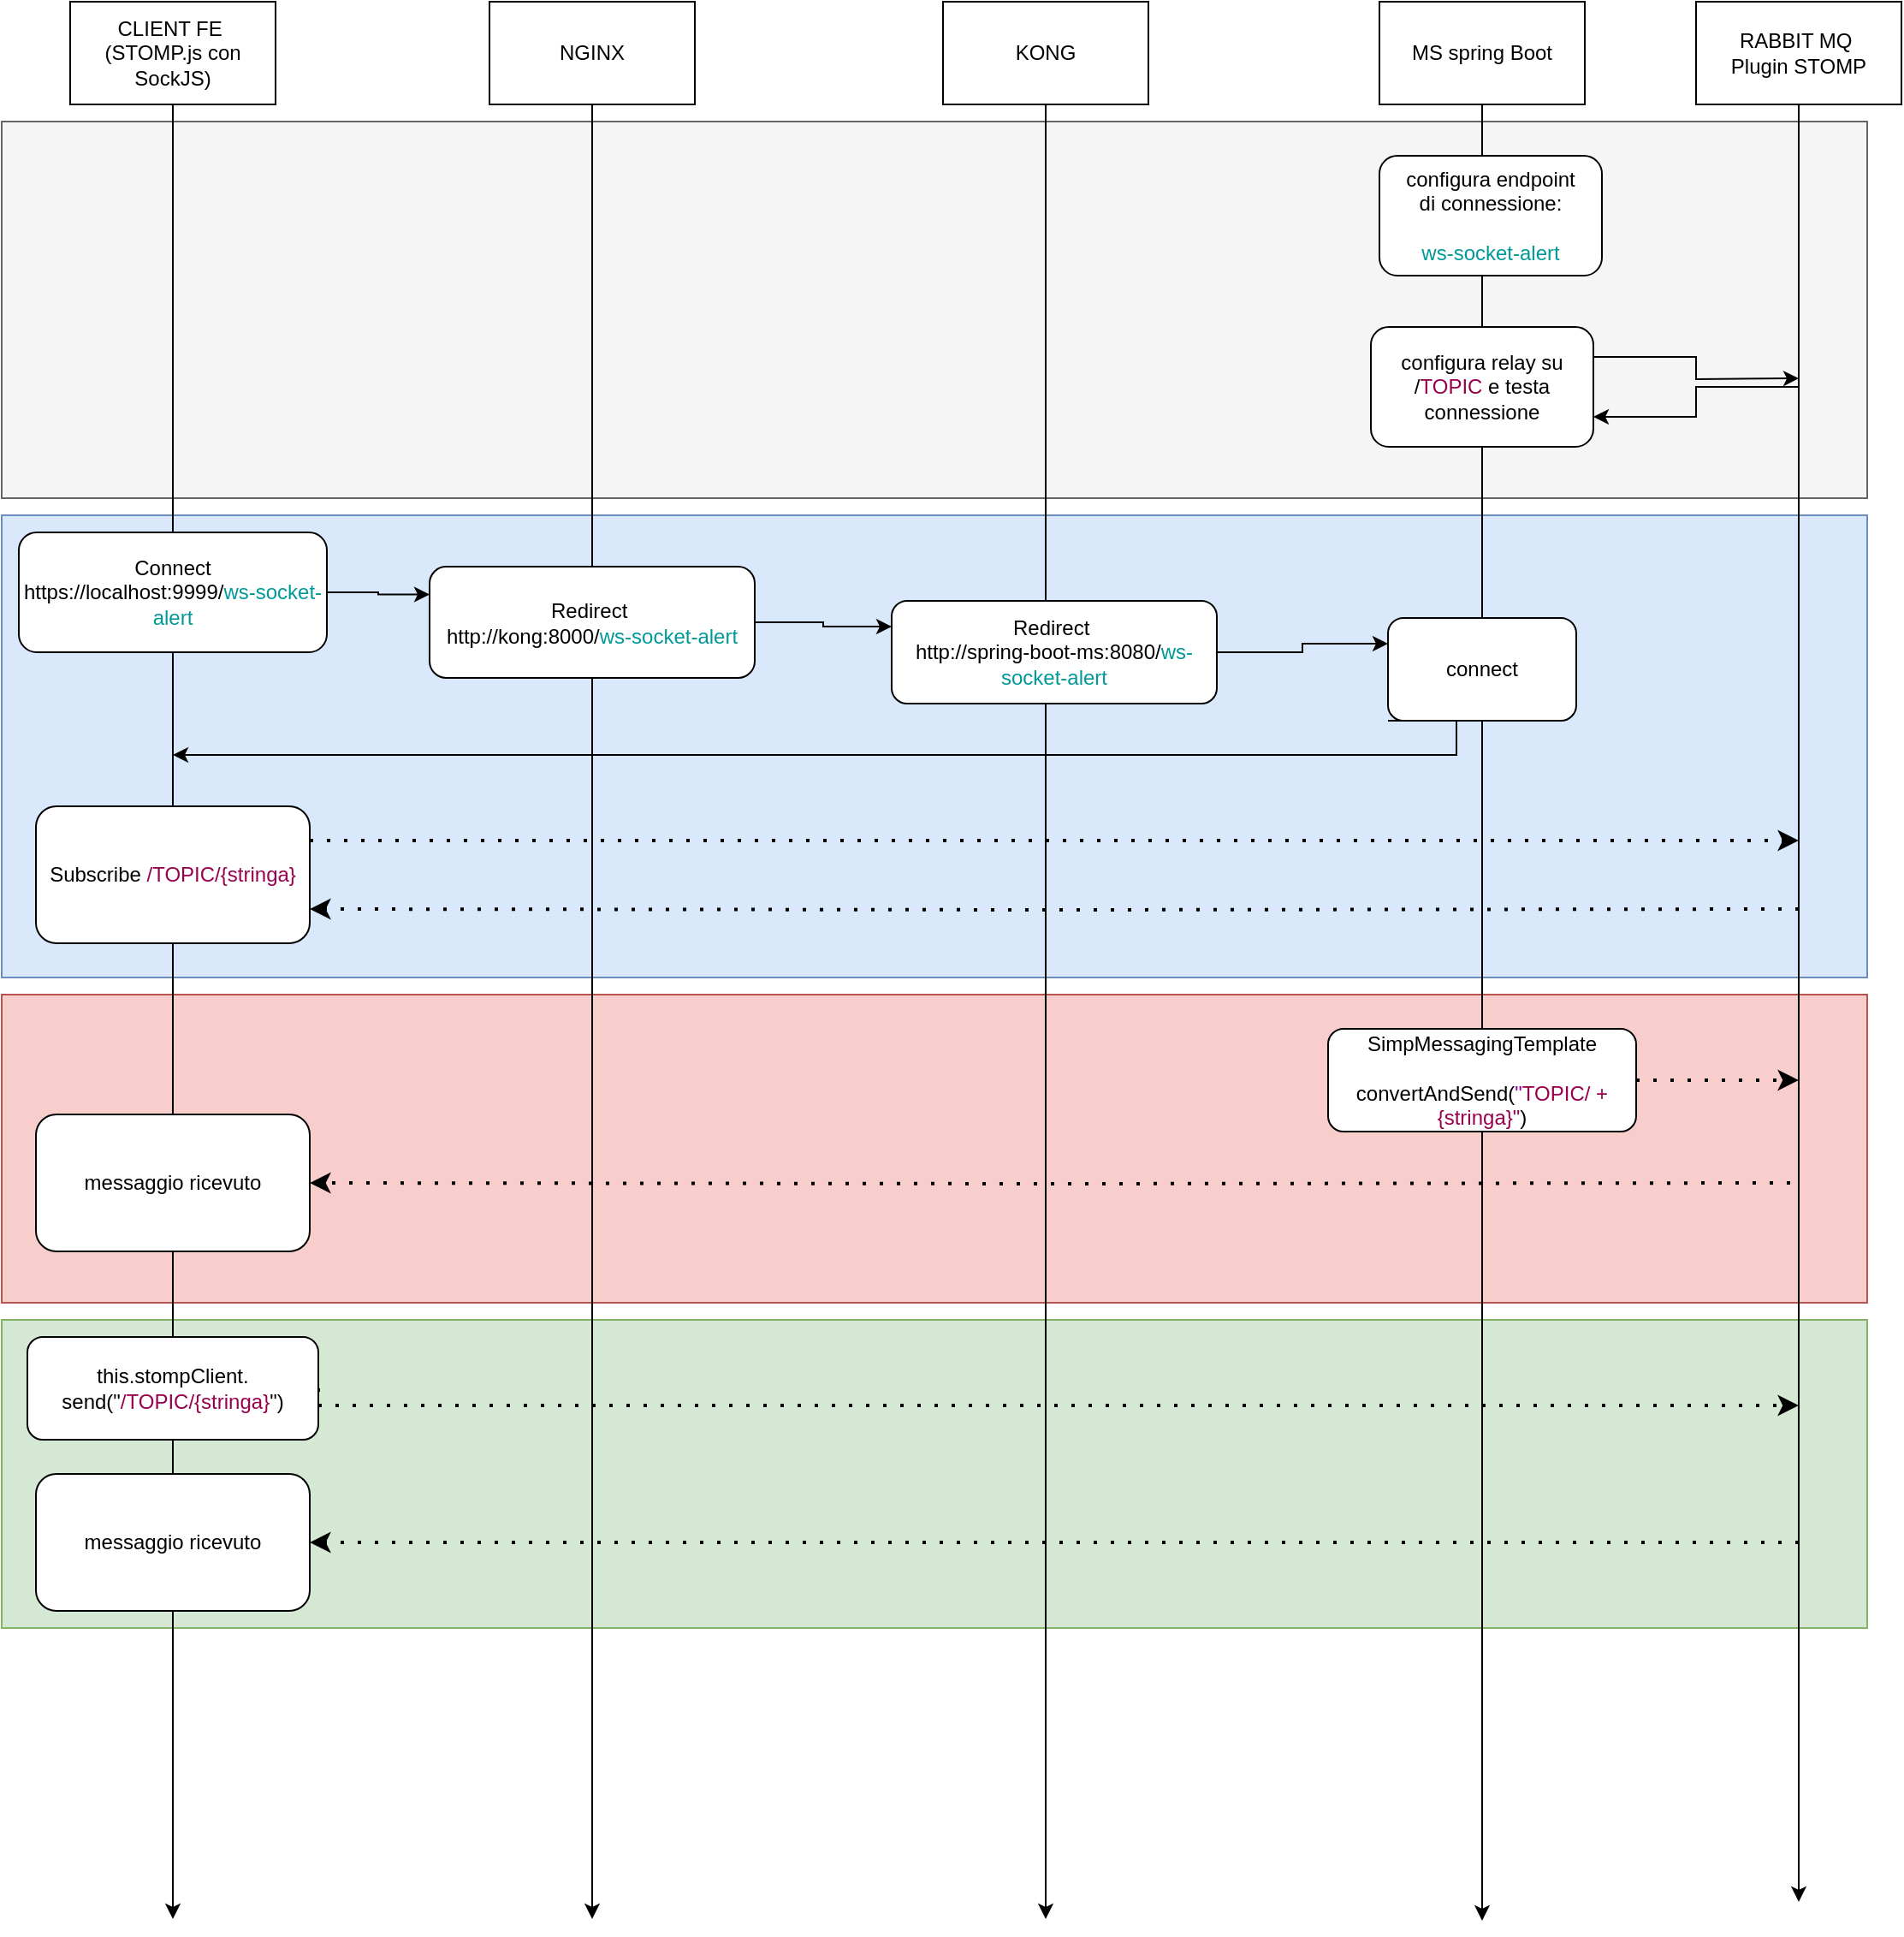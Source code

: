 <mxfile version="12.6.5" type="device"><diagram id="bBDGCYUgW9KpQRgpBJ2B" name="Page-1"><mxGraphModel dx="1533" dy="2183" grid="1" gridSize="10" guides="1" tooltips="1" connect="1" arrows="1" fold="1" page="1" pageScale="1" pageWidth="827" pageHeight="1169" math="0" shadow="0"><root><mxCell id="0"/><mxCell id="1" parent="0"/><mxCell id="k0odhbEhyV7UoHY6miNA-11" value="" style="rounded=0;whiteSpace=wrap;html=1;fillColor=#d5e8d4;strokeColor=#82b366;" vertex="1" parent="1"><mxGeometry x="20" y="710" width="1090" height="180" as="geometry"/></mxCell><mxCell id="k0odhbEhyV7UoHY6miNA-1" value="" style="rounded=0;whiteSpace=wrap;html=1;fillColor=#f5f5f5;strokeColor=#666666;fontColor=#333333;" vertex="1" parent="1"><mxGeometry x="20" y="10" width="1090" height="220" as="geometry"/></mxCell><mxCell id="k0odhbEhyV7UoHY6miNA-9" value="" style="rounded=0;whiteSpace=wrap;html=1;fillColor=#f8cecc;strokeColor=#b85450;" vertex="1" parent="1"><mxGeometry x="20" y="520" width="1090" height="180" as="geometry"/></mxCell><mxCell id="k0odhbEhyV7UoHY6miNA-2" value="" style="rounded=0;whiteSpace=wrap;html=1;fillColor=#dae8fc;strokeColor=#6c8ebf;" vertex="1" parent="1"><mxGeometry x="20" y="240" width="1090" height="270" as="geometry"/></mxCell><mxCell id="Y27gWTkfBdgpwluEOVRl-19" value="" style="endArrow=classic;html=1;exitX=0.5;exitY=1;exitDx=0;exitDy=0;" parent="1" source="Y27gWTkfBdgpwluEOVRl-1" edge="1"><mxGeometry width="50" height="50" relative="1" as="geometry"><mxPoint x="130" y="140" as="sourcePoint"/><mxPoint x="120" y="1060" as="targetPoint"/></mxGeometry></mxCell><mxCell id="Y27gWTkfBdgpwluEOVRl-20" value="" style="endArrow=classic;html=1;exitX=0.5;exitY=1;exitDx=0;exitDy=0;" parent="1" source="Y27gWTkfBdgpwluEOVRl-4" edge="1"><mxGeometry width="50" height="50" relative="1" as="geometry"><mxPoint x="364.5" y="70" as="sourcePoint"/><mxPoint x="365" y="1060" as="targetPoint"/></mxGeometry></mxCell><mxCell id="Y27gWTkfBdgpwluEOVRl-21" value="" style="endArrow=classic;html=1;exitX=0.5;exitY=1;exitDx=0;exitDy=0;" parent="1" source="Y27gWTkfBdgpwluEOVRl-11" edge="1"><mxGeometry width="50" height="50" relative="1" as="geometry"><mxPoint x="629.5" y="70" as="sourcePoint"/><mxPoint x="630" y="1060" as="targetPoint"/></mxGeometry></mxCell><mxCell id="Y27gWTkfBdgpwluEOVRl-1" value="CLIENT FE&amp;nbsp;&lt;br&gt;(STOMP.js con SockJS)" style="rounded=0;whiteSpace=wrap;html=1;" parent="1" vertex="1"><mxGeometry x="60" y="-60" width="120" height="60" as="geometry"/></mxCell><mxCell id="Y27gWTkfBdgpwluEOVRl-4" value="NGINX" style="rounded=0;whiteSpace=wrap;html=1;" parent="1" vertex="1"><mxGeometry x="305" y="-60" width="120" height="60" as="geometry"/></mxCell><mxCell id="Y27gWTkfBdgpwluEOVRl-24" style="edgeStyle=orthogonalEdgeStyle;rounded=0;orthogonalLoop=1;jettySize=auto;html=1;exitX=1;exitY=0.5;exitDx=0;exitDy=0;entryX=0;entryY=0.25;entryDx=0;entryDy=0;" parent="1" source="Y27gWTkfBdgpwluEOVRl-6" target="Y27gWTkfBdgpwluEOVRl-8" edge="1"><mxGeometry relative="1" as="geometry"/></mxCell><mxCell id="Y27gWTkfBdgpwluEOVRl-6" value="Connect&lt;br&gt;https://localhost:9999/&lt;font color=&quot;#009999&quot;&gt;ws-socket-alert&lt;/font&gt;" style="rounded=1;whiteSpace=wrap;html=1;" parent="1" vertex="1"><mxGeometry x="30" y="250" width="180" height="70" as="geometry"/></mxCell><mxCell id="Y27gWTkfBdgpwluEOVRl-25" style="edgeStyle=orthogonalEdgeStyle;rounded=0;orthogonalLoop=1;jettySize=auto;html=1;exitX=1;exitY=0.5;exitDx=0;exitDy=0;entryX=0;entryY=0.25;entryDx=0;entryDy=0;" parent="1" source="Y27gWTkfBdgpwluEOVRl-8" target="Y27gWTkfBdgpwluEOVRl-12" edge="1"><mxGeometry relative="1" as="geometry"/></mxCell><mxCell id="Y27gWTkfBdgpwluEOVRl-8" value="Redirect&amp;nbsp;&lt;br&gt;http://kong:8000/&lt;span style=&quot;color: rgb(0 , 153 , 153)&quot;&gt;ws-socket-alert&lt;/span&gt;" style="rounded=1;whiteSpace=wrap;html=1;" parent="1" vertex="1"><mxGeometry x="270" y="270" width="190" height="65" as="geometry"/></mxCell><mxCell id="Y27gWTkfBdgpwluEOVRl-11" value="KONG" style="rounded=0;whiteSpace=wrap;html=1;" parent="1" vertex="1"><mxGeometry x="570" y="-60" width="120" height="60" as="geometry"/></mxCell><mxCell id="Y27gWTkfBdgpwluEOVRl-26" style="edgeStyle=orthogonalEdgeStyle;rounded=0;orthogonalLoop=1;jettySize=auto;html=1;exitX=1;exitY=0.5;exitDx=0;exitDy=0;entryX=0;entryY=0.25;entryDx=0;entryDy=0;" parent="1" source="Y27gWTkfBdgpwluEOVRl-12" target="Y27gWTkfBdgpwluEOVRl-15" edge="1"><mxGeometry relative="1" as="geometry"/></mxCell><mxCell id="Y27gWTkfBdgpwluEOVRl-12" value="Redirect&amp;nbsp;&lt;br&gt;http://spring-boot-ms:8080/&lt;span style=&quot;color: rgb(0 , 153 , 153)&quot;&gt;ws-socket-alert&lt;/span&gt;" style="rounded=1;whiteSpace=wrap;html=1;" parent="1" vertex="1"><mxGeometry x="540" y="290" width="190" height="60" as="geometry"/></mxCell><mxCell id="Y27gWTkfBdgpwluEOVRl-13" value="MS spring Boot" style="rounded=0;whiteSpace=wrap;html=1;" parent="1" vertex="1"><mxGeometry x="825" y="-60" width="120" height="60" as="geometry"/></mxCell><mxCell id="Y27gWTkfBdgpwluEOVRl-14" value="RABBIT MQ&amp;nbsp;&lt;br&gt;Plugin STOMP" style="rounded=0;whiteSpace=wrap;html=1;" parent="1" vertex="1"><mxGeometry x="1010" y="-60" width="120" height="60" as="geometry"/></mxCell><mxCell id="Y27gWTkfBdgpwluEOVRl-27" style="edgeStyle=orthogonalEdgeStyle;rounded=0;orthogonalLoop=1;jettySize=auto;html=1;exitX=0;exitY=1;exitDx=0;exitDy=0;" parent="1" source="Y27gWTkfBdgpwluEOVRl-15" edge="1"><mxGeometry relative="1" as="geometry"><mxPoint x="120" y="380" as="targetPoint"/><Array as="points"><mxPoint x="870" y="380"/></Array></mxGeometry></mxCell><mxCell id="Y27gWTkfBdgpwluEOVRl-28" value="" style="endArrow=classic;html=1;exitX=0.5;exitY=1;exitDx=0;exitDy=0;" parent="1" source="Y27gWTkfBdgpwluEOVRl-14" edge="1"><mxGeometry width="50" height="50" relative="1" as="geometry"><mxPoint x="1069.5" y="70" as="sourcePoint"/><mxPoint x="1070" y="1050" as="targetPoint"/></mxGeometry></mxCell><mxCell id="Y27gWTkfBdgpwluEOVRl-35" style="edgeStyle=orthogonalEdgeStyle;rounded=0;orthogonalLoop=1;jettySize=auto;html=1;exitX=1;exitY=0.25;exitDx=0;exitDy=0;" parent="1" source="Y27gWTkfBdgpwluEOVRl-34" edge="1"><mxGeometry relative="1" as="geometry"><mxPoint x="1070" y="160" as="targetPoint"/></mxGeometry></mxCell><mxCell id="Y27gWTkfBdgpwluEOVRl-36" style="edgeStyle=orthogonalEdgeStyle;rounded=0;orthogonalLoop=1;jettySize=auto;html=1;exitX=1;exitY=0.75;exitDx=0;exitDy=0;entryX=1;entryY=0.75;entryDx=0;entryDy=0;" parent="1" target="Y27gWTkfBdgpwluEOVRl-34" edge="1"><mxGeometry relative="1" as="geometry"><mxPoint x="1070" y="183" as="sourcePoint"/><Array as="points"><mxPoint x="1070" y="165"/><mxPoint x="1010" y="165"/><mxPoint x="1010" y="183"/></Array></mxGeometry></mxCell><mxCell id="Y27gWTkfBdgpwluEOVRl-46" style="edgeStyle=orthogonalEdgeStyle;rounded=0;orthogonalLoop=1;jettySize=auto;html=1;exitX=1;exitY=0.25;exitDx=0;exitDy=0;targetPerimeterSpacing=7;dashed=1;dashPattern=1 4;strokeWidth=2;" parent="1" source="Y27gWTkfBdgpwluEOVRl-37" edge="1"><mxGeometry relative="1" as="geometry"><mxPoint x="1070" y="430" as="targetPoint"/></mxGeometry></mxCell><mxCell id="Y27gWTkfBdgpwluEOVRl-47" style="edgeStyle=orthogonalEdgeStyle;rounded=0;orthogonalLoop=1;jettySize=auto;html=1;targetPerimeterSpacing=7;entryX=1;entryY=0.75;entryDx=0;entryDy=0;dashed=1;dashPattern=1 4;strokeWidth=2;" parent="1" target="Y27gWTkfBdgpwluEOVRl-37" edge="1"><mxGeometry relative="1" as="geometry"><mxPoint x="1070" y="470" as="sourcePoint"/></mxGeometry></mxCell><mxCell id="Y27gWTkfBdgpwluEOVRl-37" value="Subscribe &lt;font color=&quot;#99004d&quot;&gt;/TOPIC/{stringa}&lt;/font&gt;" style="rounded=1;whiteSpace=wrap;html=1;" parent="1" vertex="1"><mxGeometry x="40" y="410" width="160" height="80" as="geometry"/></mxCell><mxCell id="k0odhbEhyV7UoHY6miNA-6" style="edgeStyle=orthogonalEdgeStyle;rounded=0;orthogonalLoop=1;jettySize=auto;html=1;exitX=1;exitY=0.5;exitDx=0;exitDy=0;dashed=1;dashPattern=1 4;strokeWidth=2;" edge="1" parent="1" source="k0odhbEhyV7UoHY6miNA-4"><mxGeometry relative="1" as="geometry"><mxPoint x="1070" y="570" as="targetPoint"/></mxGeometry></mxCell><mxCell id="k0odhbEhyV7UoHY6miNA-7" style="edgeStyle=orthogonalEdgeStyle;rounded=0;orthogonalLoop=1;jettySize=auto;html=1;targetPerimeterSpacing=7;entryX=1;entryY=0.5;entryDx=0;entryDy=0;dashed=1;dashPattern=1 4;strokeWidth=2;" edge="1" parent="1" target="k0odhbEhyV7UoHY6miNA-8"><mxGeometry relative="1" as="geometry"><mxPoint x="1065" y="630" as="sourcePoint"/><mxPoint x="195" y="630" as="targetPoint"/></mxGeometry></mxCell><mxCell id="k0odhbEhyV7UoHY6miNA-8" value="messaggio ricevuto" style="rounded=1;whiteSpace=wrap;html=1;" vertex="1" parent="1"><mxGeometry x="40" y="590" width="160" height="80" as="geometry"/></mxCell><mxCell id="k0odhbEhyV7UoHY6miNA-10" value="" style="endArrow=classic;html=1;exitX=0.5;exitY=1;exitDx=0;exitDy=0;" edge="1" parent="1" source="Y27gWTkfBdgpwluEOVRl-13"><mxGeometry width="50" height="50" relative="1" as="geometry"><mxPoint x="885" as="sourcePoint"/><mxPoint x="885" y="1061" as="targetPoint"/></mxGeometry></mxCell><mxCell id="k0odhbEhyV7UoHY6miNA-4" value="SimpMessagingTemplate&lt;br&gt;&amp;nbsp;&lt;br&gt;convertAndSend(&lt;font color=&quot;#990099&quot;&gt;&quot;&lt;/font&gt;&lt;span style=&quot;color: rgb(153 , 0 , 77)&quot;&gt;TOPIC/ + {stringa}&quot;&lt;/span&gt;)" style="rounded=1;whiteSpace=wrap;html=1;" vertex="1" parent="1"><mxGeometry x="795" y="540" width="180" height="60" as="geometry"/></mxCell><mxCell id="Y27gWTkfBdgpwluEOVRl-16" value="configura endpoint&lt;br&gt;di connessione:&lt;br&gt;&lt;br&gt;&lt;span style=&quot;color: rgb(0 , 153 , 153)&quot;&gt;ws-socket-alert&lt;/span&gt;" style="rounded=1;whiteSpace=wrap;html=1;" parent="1" vertex="1"><mxGeometry x="825" y="30" width="130" height="70" as="geometry"/></mxCell><mxCell id="Y27gWTkfBdgpwluEOVRl-34" value="configura relay su /&lt;span style=&quot;color: rgb(153 , 0 , 77)&quot;&gt;TOPIC&amp;nbsp;&lt;/span&gt;e testa connessione" style="rounded=1;whiteSpace=wrap;html=1;" parent="1" vertex="1"><mxGeometry x="820" y="130" width="130" height="70" as="geometry"/></mxCell><mxCell id="Y27gWTkfBdgpwluEOVRl-15" value="connect" style="rounded=1;whiteSpace=wrap;html=1;" parent="1" vertex="1"><mxGeometry x="830" y="300" width="110" height="60" as="geometry"/></mxCell><mxCell id="k0odhbEhyV7UoHY6miNA-13" style="edgeStyle=orthogonalEdgeStyle;rounded=0;orthogonalLoop=1;jettySize=auto;html=1;targetPerimeterSpacing=7;entryX=1;entryY=0.5;entryDx=0;entryDy=0;dashed=1;dashPattern=1 4;strokeWidth=2;" edge="1" parent="1" target="k0odhbEhyV7UoHY6miNA-14"><mxGeometry relative="1" as="geometry"><mxPoint x="1070" y="840" as="sourcePoint"/><mxPoint x="195" y="820" as="targetPoint"/><Array as="points"><mxPoint x="1065" y="840"/></Array></mxGeometry></mxCell><mxCell id="k0odhbEhyV7UoHY6miNA-14" value="messaggio ricevuto" style="rounded=1;whiteSpace=wrap;html=1;" vertex="1" parent="1"><mxGeometry x="40" y="800" width="160" height="80" as="geometry"/></mxCell><mxCell id="k0odhbEhyV7UoHY6miNA-18" style="edgeStyle=orthogonalEdgeStyle;rounded=0;orthogonalLoop=1;jettySize=auto;html=1;exitX=1;exitY=0.5;exitDx=0;exitDy=0;dashed=1;dashPattern=1 4;strokeWidth=2;" edge="1" parent="1" source="k0odhbEhyV7UoHY6miNA-15"><mxGeometry relative="1" as="geometry"><mxPoint x="1070" y="760" as="targetPoint"/><Array as="points"><mxPoint x="205" y="760"/></Array></mxGeometry></mxCell><mxCell id="k0odhbEhyV7UoHY6miNA-15" value="this.stompClient.&lt;br&gt;send(&quot;&lt;span style=&quot;color: rgb(153 , 0 , 77)&quot;&gt;/TOPIC/{stringa}&lt;/span&gt;&quot;)" style="rounded=1;whiteSpace=wrap;html=1;" vertex="1" parent="1"><mxGeometry x="35" y="720" width="170" height="60" as="geometry"/></mxCell></root></mxGraphModel></diagram></mxfile>
